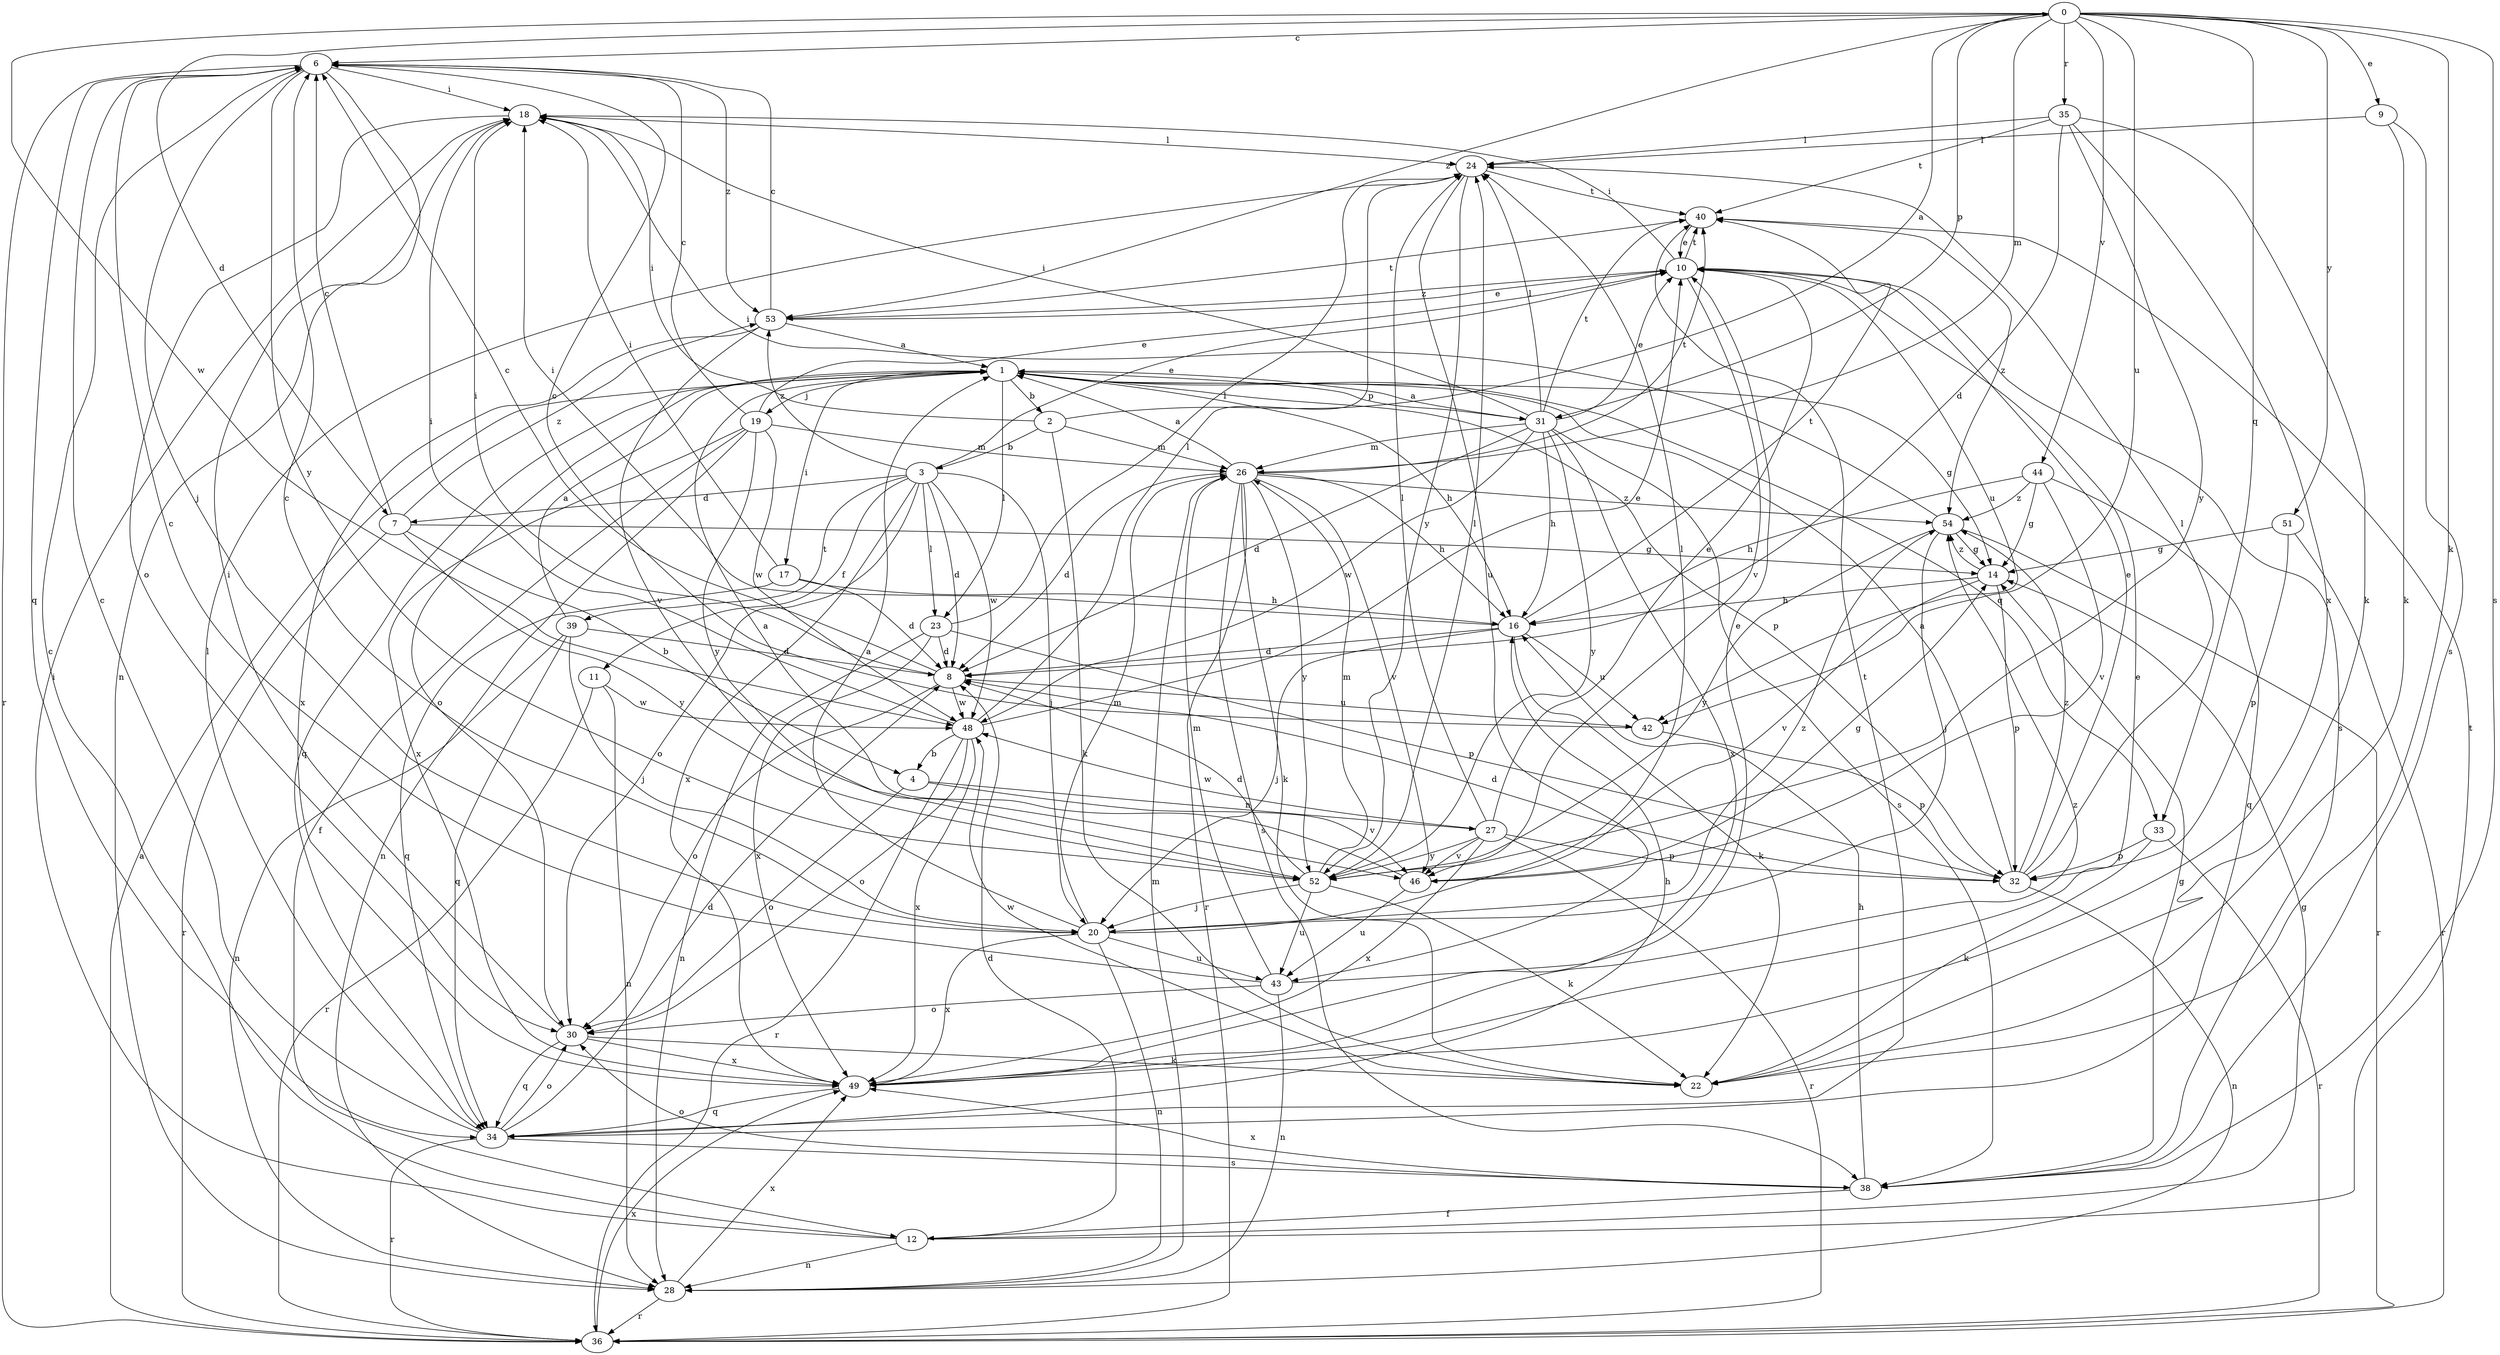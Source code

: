 strict digraph  {
0;
1;
2;
3;
4;
6;
7;
8;
9;
10;
11;
12;
14;
16;
17;
18;
19;
20;
22;
23;
24;
26;
27;
28;
30;
31;
32;
33;
34;
35;
36;
38;
39;
40;
42;
43;
44;
46;
48;
49;
51;
52;
53;
54;
0 -> 6  [label=c];
0 -> 7  [label=d];
0 -> 9  [label=e];
0 -> 22  [label=k];
0 -> 26  [label=m];
0 -> 31  [label=p];
0 -> 33  [label=q];
0 -> 35  [label=r];
0 -> 38  [label=s];
0 -> 42  [label=u];
0 -> 44  [label=v];
0 -> 48  [label=w];
0 -> 51  [label=y];
0 -> 53  [label=z];
1 -> 2  [label=b];
1 -> 14  [label=g];
1 -> 16  [label=h];
1 -> 17  [label=i];
1 -> 19  [label=j];
1 -> 23  [label=l];
1 -> 30  [label=o];
1 -> 31  [label=p];
1 -> 32  [label=p];
1 -> 33  [label=q];
1 -> 34  [label=q];
2 -> 0  [label=a];
2 -> 3  [label=b];
2 -> 18  [label=i];
2 -> 22  [label=k];
2 -> 26  [label=m];
3 -> 7  [label=d];
3 -> 8  [label=d];
3 -> 10  [label=e];
3 -> 11  [label=f];
3 -> 20  [label=j];
3 -> 23  [label=l];
3 -> 30  [label=o];
3 -> 39  [label=t];
3 -> 48  [label=w];
3 -> 49  [label=x];
3 -> 53  [label=z];
4 -> 27  [label=n];
4 -> 30  [label=o];
4 -> 46  [label=v];
6 -> 18  [label=i];
6 -> 20  [label=j];
6 -> 28  [label=n];
6 -> 34  [label=q];
6 -> 36  [label=r];
6 -> 52  [label=y];
6 -> 53  [label=z];
7 -> 4  [label=b];
7 -> 6  [label=c];
7 -> 14  [label=g];
7 -> 36  [label=r];
7 -> 52  [label=y];
7 -> 53  [label=z];
8 -> 6  [label=c];
8 -> 18  [label=i];
8 -> 30  [label=o];
8 -> 42  [label=u];
8 -> 48  [label=w];
9 -> 22  [label=k];
9 -> 24  [label=l];
9 -> 38  [label=s];
10 -> 18  [label=i];
10 -> 38  [label=s];
10 -> 40  [label=t];
10 -> 42  [label=u];
10 -> 46  [label=v];
10 -> 53  [label=z];
11 -> 28  [label=n];
11 -> 36  [label=r];
11 -> 48  [label=w];
12 -> 6  [label=c];
12 -> 8  [label=d];
12 -> 14  [label=g];
12 -> 18  [label=i];
12 -> 28  [label=n];
12 -> 40  [label=t];
14 -> 16  [label=h];
14 -> 32  [label=p];
14 -> 46  [label=v];
14 -> 54  [label=z];
16 -> 8  [label=d];
16 -> 18  [label=i];
16 -> 20  [label=j];
16 -> 22  [label=k];
16 -> 40  [label=t];
16 -> 42  [label=u];
17 -> 8  [label=d];
17 -> 16  [label=h];
17 -> 18  [label=i];
17 -> 34  [label=q];
18 -> 24  [label=l];
18 -> 30  [label=o];
19 -> 6  [label=c];
19 -> 10  [label=e];
19 -> 12  [label=f];
19 -> 26  [label=m];
19 -> 28  [label=n];
19 -> 48  [label=w];
19 -> 49  [label=x];
19 -> 52  [label=y];
20 -> 1  [label=a];
20 -> 6  [label=c];
20 -> 24  [label=l];
20 -> 26  [label=m];
20 -> 28  [label=n];
20 -> 43  [label=u];
20 -> 49  [label=x];
20 -> 54  [label=z];
22 -> 48  [label=w];
23 -> 8  [label=d];
23 -> 24  [label=l];
23 -> 28  [label=n];
23 -> 32  [label=p];
23 -> 49  [label=x];
24 -> 40  [label=t];
24 -> 43  [label=u];
24 -> 52  [label=y];
26 -> 1  [label=a];
26 -> 8  [label=d];
26 -> 16  [label=h];
26 -> 22  [label=k];
26 -> 36  [label=r];
26 -> 38  [label=s];
26 -> 40  [label=t];
26 -> 46  [label=v];
26 -> 52  [label=y];
26 -> 54  [label=z];
27 -> 10  [label=e];
27 -> 24  [label=l];
27 -> 32  [label=p];
27 -> 36  [label=r];
27 -> 46  [label=v];
27 -> 48  [label=w];
27 -> 49  [label=x];
27 -> 52  [label=y];
28 -> 26  [label=m];
28 -> 36  [label=r];
28 -> 49  [label=x];
30 -> 18  [label=i];
30 -> 22  [label=k];
30 -> 34  [label=q];
30 -> 49  [label=x];
31 -> 1  [label=a];
31 -> 8  [label=d];
31 -> 10  [label=e];
31 -> 16  [label=h];
31 -> 18  [label=i];
31 -> 24  [label=l];
31 -> 26  [label=m];
31 -> 38  [label=s];
31 -> 40  [label=t];
31 -> 48  [label=w];
31 -> 49  [label=x];
31 -> 52  [label=y];
32 -> 1  [label=a];
32 -> 8  [label=d];
32 -> 10  [label=e];
32 -> 24  [label=l];
32 -> 28  [label=n];
32 -> 54  [label=z];
33 -> 22  [label=k];
33 -> 32  [label=p];
33 -> 36  [label=r];
34 -> 6  [label=c];
34 -> 8  [label=d];
34 -> 16  [label=h];
34 -> 24  [label=l];
34 -> 30  [label=o];
34 -> 36  [label=r];
34 -> 38  [label=s];
34 -> 40  [label=t];
35 -> 8  [label=d];
35 -> 22  [label=k];
35 -> 24  [label=l];
35 -> 40  [label=t];
35 -> 49  [label=x];
35 -> 52  [label=y];
36 -> 1  [label=a];
36 -> 49  [label=x];
38 -> 12  [label=f];
38 -> 14  [label=g];
38 -> 16  [label=h];
38 -> 30  [label=o];
38 -> 49  [label=x];
39 -> 1  [label=a];
39 -> 8  [label=d];
39 -> 20  [label=j];
39 -> 28  [label=n];
39 -> 34  [label=q];
40 -> 10  [label=e];
40 -> 54  [label=z];
42 -> 6  [label=c];
42 -> 32  [label=p];
43 -> 6  [label=c];
43 -> 10  [label=e];
43 -> 26  [label=m];
43 -> 28  [label=n];
43 -> 30  [label=o];
44 -> 14  [label=g];
44 -> 16  [label=h];
44 -> 34  [label=q];
44 -> 46  [label=v];
44 -> 54  [label=z];
46 -> 1  [label=a];
46 -> 14  [label=g];
46 -> 43  [label=u];
48 -> 4  [label=b];
48 -> 10  [label=e];
48 -> 18  [label=i];
48 -> 24  [label=l];
48 -> 30  [label=o];
48 -> 36  [label=r];
48 -> 49  [label=x];
49 -> 10  [label=e];
49 -> 34  [label=q];
49 -> 54  [label=z];
51 -> 14  [label=g];
51 -> 32  [label=p];
51 -> 36  [label=r];
52 -> 8  [label=d];
52 -> 20  [label=j];
52 -> 22  [label=k];
52 -> 24  [label=l];
52 -> 26  [label=m];
52 -> 43  [label=u];
53 -> 1  [label=a];
53 -> 6  [label=c];
53 -> 10  [label=e];
53 -> 40  [label=t];
53 -> 46  [label=v];
53 -> 49  [label=x];
54 -> 14  [label=g];
54 -> 18  [label=i];
54 -> 20  [label=j];
54 -> 36  [label=r];
54 -> 52  [label=y];
}
